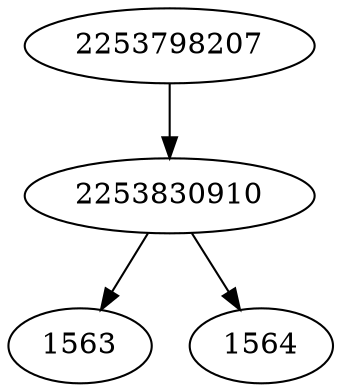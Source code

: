 strict digraph  {
1563;
1564;
2253830910;
2253798207;
2253830910 -> 1563;
2253830910 -> 1564;
2253798207 -> 2253830910;
}
